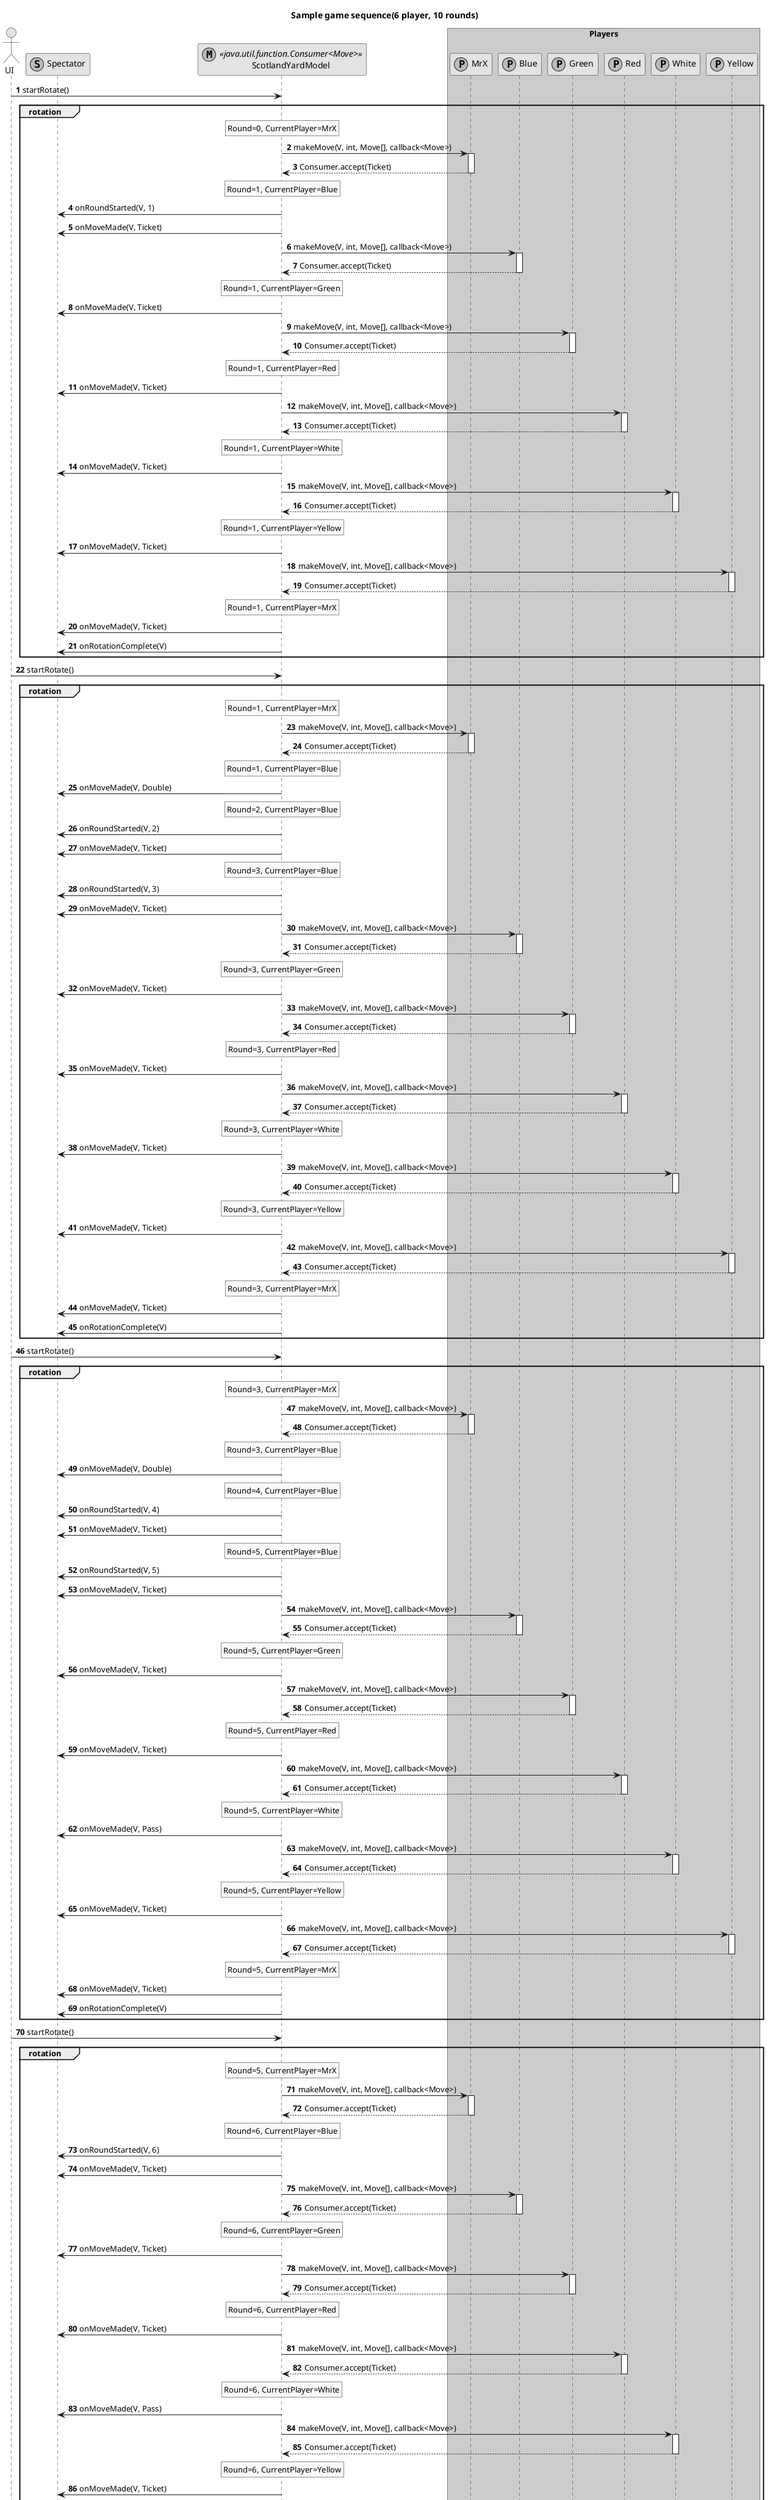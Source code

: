 @startuml

skinparam monochrome true
title Sample game sequence(6 player, 10 rounds)
legend right
Type legend
In package: uk.ac.bris.cs.scotlandyard.model
	S - interface Spectator
	M - class ScotlandYardModel
	V - class ScotlandYardView
	P - interface Player
endlegend

skinparam ParticipantPadding 0
actor UI
participant Spectator <<(S, #BBBBBB)>>
participant ScotlandYardModel <<(M, #BBBBBB) java.util.function.Consumer<Move> >>
box "Players" #LightBlue

	participant MrX <<(P, #BBBBBB)>>
	participant Blue <<(P, #BBBBBB)>>
	participant Green <<(P, #BBBBBB)>>
	participant Red <<(P, #BBBBBB)>>
	participant White <<(P, #BBBBBB)>>
	participant Yellow <<(P, #BBBBBB)>>
end box

autonumber

UI -> ScotlandYardModel : startRotate()
group rotation
rnote over ScotlandYardModel: Round=0, CurrentPlayer=MrX
ScotlandYardModel -> MrX: makeMove(V, int, Move[], callback<Move>)
activate MrX
	MrX-->ScotlandYardModel : Consumer.accept(Ticket)
deactivate MrX
rnote over ScotlandYardModel: Round=1, CurrentPlayer=Blue
ScotlandYardModel->Spectator: onRoundStarted(V, 1)
ScotlandYardModel->Spectator: onMoveMade(V, Ticket)
ScotlandYardModel -> Blue: makeMove(V, int, Move[], callback<Move>)
activate Blue
	Blue-->ScotlandYardModel : Consumer.accept(Ticket)
deactivate Blue
rnote over ScotlandYardModel: Round=1, CurrentPlayer=Green
ScotlandYardModel->Spectator: onMoveMade(V, Ticket)
ScotlandYardModel -> Green: makeMove(V, int, Move[], callback<Move>)
activate Green
	Green-->ScotlandYardModel : Consumer.accept(Ticket)
deactivate Green
rnote over ScotlandYardModel: Round=1, CurrentPlayer=Red
ScotlandYardModel->Spectator: onMoveMade(V, Ticket)
ScotlandYardModel -> Red: makeMove(V, int, Move[], callback<Move>)
activate Red
	Red-->ScotlandYardModel : Consumer.accept(Ticket)
deactivate Red
rnote over ScotlandYardModel: Round=1, CurrentPlayer=White
ScotlandYardModel->Spectator: onMoveMade(V, Ticket)
ScotlandYardModel -> White: makeMove(V, int, Move[], callback<Move>)
activate White
	White-->ScotlandYardModel : Consumer.accept(Ticket)
deactivate White
rnote over ScotlandYardModel: Round=1, CurrentPlayer=Yellow
ScotlandYardModel->Spectator: onMoveMade(V, Ticket)
ScotlandYardModel -> Yellow: makeMove(V, int, Move[], callback<Move>)
activate Yellow
	Yellow-->ScotlandYardModel : Consumer.accept(Ticket)
deactivate Yellow
rnote over ScotlandYardModel: Round=1, CurrentPlayer=MrX
ScotlandYardModel->Spectator: onMoveMade(V, Ticket)
ScotlandYardModel->Spectator: onRotationComplete(V)
end
UI -> ScotlandYardModel : startRotate()
group rotation
rnote over ScotlandYardModel: Round=1, CurrentPlayer=MrX
ScotlandYardModel -> MrX: makeMove(V, int, Move[], callback<Move>)
activate MrX
	MrX-->ScotlandYardModel : Consumer.accept(Ticket)
deactivate MrX
rnote over ScotlandYardModel: Round=1, CurrentPlayer=Blue
ScotlandYardModel->Spectator: onMoveMade(V, Double)
rnote over ScotlandYardModel: Round=2, CurrentPlayer=Blue
ScotlandYardModel->Spectator: onRoundStarted(V, 2)
ScotlandYardModel->Spectator: onMoveMade(V, Ticket)
rnote over ScotlandYardModel: Round=3, CurrentPlayer=Blue
ScotlandYardModel->Spectator: onRoundStarted(V, 3)
ScotlandYardModel->Spectator: onMoveMade(V, Ticket)
ScotlandYardModel -> Blue: makeMove(V, int, Move[], callback<Move>)
activate Blue
	Blue-->ScotlandYardModel : Consumer.accept(Ticket)
deactivate Blue
rnote over ScotlandYardModel: Round=3, CurrentPlayer=Green
ScotlandYardModel->Spectator: onMoveMade(V, Ticket)
ScotlandYardModel -> Green: makeMove(V, int, Move[], callback<Move>)
activate Green
	Green-->ScotlandYardModel : Consumer.accept(Ticket)
deactivate Green
rnote over ScotlandYardModel: Round=3, CurrentPlayer=Red
ScotlandYardModel->Spectator: onMoveMade(V, Ticket)
ScotlandYardModel -> Red: makeMove(V, int, Move[], callback<Move>)
activate Red
	Red-->ScotlandYardModel : Consumer.accept(Ticket)
deactivate Red
rnote over ScotlandYardModel: Round=3, CurrentPlayer=White
ScotlandYardModel->Spectator: onMoveMade(V, Ticket)
ScotlandYardModel -> White: makeMove(V, int, Move[], callback<Move>)
activate White
	White-->ScotlandYardModel : Consumer.accept(Ticket)
deactivate White
rnote over ScotlandYardModel: Round=3, CurrentPlayer=Yellow
ScotlandYardModel->Spectator: onMoveMade(V, Ticket)
ScotlandYardModel -> Yellow: makeMove(V, int, Move[], callback<Move>)
activate Yellow
	Yellow-->ScotlandYardModel : Consumer.accept(Ticket)
deactivate Yellow
rnote over ScotlandYardModel: Round=3, CurrentPlayer=MrX
ScotlandYardModel->Spectator: onMoveMade(V, Ticket)
ScotlandYardModel->Spectator: onRotationComplete(V)
end
UI -> ScotlandYardModel : startRotate()
group rotation
rnote over ScotlandYardModel: Round=3, CurrentPlayer=MrX
ScotlandYardModel -> MrX: makeMove(V, int, Move[], callback<Move>)
activate MrX
	MrX-->ScotlandYardModel : Consumer.accept(Ticket)
deactivate MrX
rnote over ScotlandYardModel: Round=3, CurrentPlayer=Blue
ScotlandYardModel->Spectator: onMoveMade(V, Double)
rnote over ScotlandYardModel: Round=4, CurrentPlayer=Blue
ScotlandYardModel->Spectator: onRoundStarted(V, 4)
ScotlandYardModel->Spectator: onMoveMade(V, Ticket)
rnote over ScotlandYardModel: Round=5, CurrentPlayer=Blue
ScotlandYardModel->Spectator: onRoundStarted(V, 5)
ScotlandYardModel->Spectator: onMoveMade(V, Ticket)
ScotlandYardModel -> Blue: makeMove(V, int, Move[], callback<Move>)
activate Blue
	Blue-->ScotlandYardModel : Consumer.accept(Ticket)
deactivate Blue
rnote over ScotlandYardModel: Round=5, CurrentPlayer=Green
ScotlandYardModel->Spectator: onMoveMade(V, Ticket)
ScotlandYardModel -> Green: makeMove(V, int, Move[], callback<Move>)
activate Green
	Green-->ScotlandYardModel : Consumer.accept(Ticket)
deactivate Green
rnote over ScotlandYardModel: Round=5, CurrentPlayer=Red
ScotlandYardModel->Spectator: onMoveMade(V, Ticket)
ScotlandYardModel -> Red: makeMove(V, int, Move[], callback<Move>)
activate Red
	Red-->ScotlandYardModel : Consumer.accept(Ticket)
deactivate Red
rnote over ScotlandYardModel: Round=5, CurrentPlayer=White
ScotlandYardModel->Spectator: onMoveMade(V, Pass)
ScotlandYardModel -> White: makeMove(V, int, Move[], callback<Move>)
activate White
	White-->ScotlandYardModel : Consumer.accept(Ticket)
deactivate White
rnote over ScotlandYardModel: Round=5, CurrentPlayer=Yellow
ScotlandYardModel->Spectator: onMoveMade(V, Ticket)
ScotlandYardModel -> Yellow: makeMove(V, int, Move[], callback<Move>)
activate Yellow
	Yellow-->ScotlandYardModel : Consumer.accept(Ticket)
deactivate Yellow
rnote over ScotlandYardModel: Round=5, CurrentPlayer=MrX
ScotlandYardModel->Spectator: onMoveMade(V, Ticket)
ScotlandYardModel->Spectator: onRotationComplete(V)
end
UI -> ScotlandYardModel : startRotate()
group rotation
rnote over ScotlandYardModel: Round=5, CurrentPlayer=MrX
ScotlandYardModel -> MrX: makeMove(V, int, Move[], callback<Move>)
activate MrX
	MrX-->ScotlandYardModel : Consumer.accept(Ticket)
deactivate MrX
rnote over ScotlandYardModel: Round=6, CurrentPlayer=Blue
ScotlandYardModel->Spectator: onRoundStarted(V, 6)
ScotlandYardModel->Spectator: onMoveMade(V, Ticket)
ScotlandYardModel -> Blue: makeMove(V, int, Move[], callback<Move>)
activate Blue
	Blue-->ScotlandYardModel : Consumer.accept(Ticket)
deactivate Blue
rnote over ScotlandYardModel: Round=6, CurrentPlayer=Green
ScotlandYardModel->Spectator: onMoveMade(V, Ticket)
ScotlandYardModel -> Green: makeMove(V, int, Move[], callback<Move>)
activate Green
	Green-->ScotlandYardModel : Consumer.accept(Ticket)
deactivate Green
rnote over ScotlandYardModel: Round=6, CurrentPlayer=Red
ScotlandYardModel->Spectator: onMoveMade(V, Ticket)
ScotlandYardModel -> Red: makeMove(V, int, Move[], callback<Move>)
activate Red
	Red-->ScotlandYardModel : Consumer.accept(Ticket)
deactivate Red
rnote over ScotlandYardModel: Round=6, CurrentPlayer=White
ScotlandYardModel->Spectator: onMoveMade(V, Pass)
ScotlandYardModel -> White: makeMove(V, int, Move[], callback<Move>)
activate White
	White-->ScotlandYardModel : Consumer.accept(Ticket)
deactivate White
rnote over ScotlandYardModel: Round=6, CurrentPlayer=Yellow
ScotlandYardModel->Spectator: onMoveMade(V, Ticket)
ScotlandYardModel -> Yellow: makeMove(V, int, Move[], callback<Move>)
activate Yellow
	Yellow-->ScotlandYardModel : Consumer.accept(Ticket)
deactivate Yellow
rnote over ScotlandYardModel: Round=6, CurrentPlayer=MrX
ScotlandYardModel->Spectator: onMoveMade(V, Ticket)
ScotlandYardModel->Spectator: onRotationComplete(V)
end
UI -> ScotlandYardModel : startRotate()
group rotation
rnote over ScotlandYardModel: Round=6, CurrentPlayer=MrX
ScotlandYardModel -> MrX: makeMove(V, int, Move[], callback<Move>)
activate MrX
	MrX-->ScotlandYardModel : Consumer.accept(Ticket)
deactivate MrX
rnote over ScotlandYardModel: Round=7, CurrentPlayer=Blue
ScotlandYardModel->Spectator: onRoundStarted(V, 7)
ScotlandYardModel->Spectator: onMoveMade(V, Ticket)
ScotlandYardModel -> Blue: makeMove(V, int, Move[], callback<Move>)
activate Blue
	Blue-->ScotlandYardModel : Consumer.accept(Ticket)
deactivate Blue
rnote over ScotlandYardModel: Round=7, CurrentPlayer=Green
ScotlandYardModel->Spectator: onMoveMade(V, Ticket)
ScotlandYardModel -> Green: makeMove(V, int, Move[], callback<Move>)
activate Green
	Green-->ScotlandYardModel : Consumer.accept(Ticket)
deactivate Green
rnote over ScotlandYardModel: Round=7, CurrentPlayer=Red
ScotlandYardModel->Spectator: onMoveMade(V, Ticket)
ScotlandYardModel -> Red: makeMove(V, int, Move[], callback<Move>)
activate Red
	Red-->ScotlandYardModel : Consumer.accept(Ticket)
deactivate Red
rnote over ScotlandYardModel: Round=7, CurrentPlayer=White
ScotlandYardModel->Spectator: onMoveMade(V, Pass)
ScotlandYardModel -> White: makeMove(V, int, Move[], callback<Move>)
activate White
	White-->ScotlandYardModel : Consumer.accept(Ticket)
deactivate White
rnote over ScotlandYardModel: Round=7, CurrentPlayer=Yellow
ScotlandYardModel->Spectator: onMoveMade(V, Ticket)
ScotlandYardModel -> Yellow: makeMove(V, int, Move[], callback<Move>)
activate Yellow
	Yellow-->ScotlandYardModel : Consumer.accept(Ticket)
deactivate Yellow
rnote over ScotlandYardModel: Round=7, CurrentPlayer=MrX
ScotlandYardModel->Spectator: onMoveMade(V, Ticket)
ScotlandYardModel->Spectator: onRotationComplete(V)
end
UI -> ScotlandYardModel : startRotate()
group rotation
rnote over ScotlandYardModel: Round=7, CurrentPlayer=MrX
ScotlandYardModel -> MrX: makeMove(V, int, Move[], callback<Move>)
activate MrX
	MrX-->ScotlandYardModel : Consumer.accept(Ticket)
deactivate MrX
rnote over ScotlandYardModel: Round=8, CurrentPlayer=Blue
ScotlandYardModel->Spectator: onRoundStarted(V, 8)
ScotlandYardModel->Spectator: onMoveMade(V, Ticket)
ScotlandYardModel -> Blue: makeMove(V, int, Move[], callback<Move>)
activate Blue
	Blue-->ScotlandYardModel : Consumer.accept(Ticket)
deactivate Blue
rnote over ScotlandYardModel: Round=8, CurrentPlayer=Green
ScotlandYardModel->Spectator: onMoveMade(V, Ticket)
ScotlandYardModel -> Green: makeMove(V, int, Move[], callback<Move>)
activate Green
	Green-->ScotlandYardModel : Consumer.accept(Ticket)
deactivate Green
rnote over ScotlandYardModel: Round=8, CurrentPlayer=Red
ScotlandYardModel->Spectator: onMoveMade(V, Ticket)
ScotlandYardModel -> Red: makeMove(V, int, Move[], callback<Move>)
activate Red
	Red-->ScotlandYardModel : Consumer.accept(Ticket)
deactivate Red
rnote over ScotlandYardModel: Round=8, CurrentPlayer=White
ScotlandYardModel->Spectator: onMoveMade(V, Pass)
ScotlandYardModel -> White: makeMove(V, int, Move[], callback<Move>)
activate White
	White-->ScotlandYardModel : Consumer.accept(Ticket)
deactivate White
rnote over ScotlandYardModel: Round=8, CurrentPlayer=Yellow
ScotlandYardModel->Spectator: onMoveMade(V, Ticket)
ScotlandYardModel -> Yellow: makeMove(V, int, Move[], callback<Move>)
activate Yellow
	Yellow-->ScotlandYardModel : Consumer.accept(Ticket)
deactivate Yellow
rnote over ScotlandYardModel: Round=8, CurrentPlayer=MrX
ScotlandYardModel->Spectator: onMoveMade(V, Ticket)
ScotlandYardModel->Spectator: onRotationComplete(V)
end
UI -> ScotlandYardModel : startRotate()
group rotation
rnote over ScotlandYardModel: Round=8, CurrentPlayer=MrX
ScotlandYardModel -> MrX: makeMove(V, int, Move[], callback<Move>)
activate MrX
	MrX-->ScotlandYardModel : Consumer.accept(Ticket)
deactivate MrX
rnote over ScotlandYardModel: Round=9, CurrentPlayer=Blue
ScotlandYardModel->Spectator: onRoundStarted(V, 9)
ScotlandYardModel->Spectator: onMoveMade(V, Ticket)
ScotlandYardModel -> Blue: makeMove(V, int, Move[], callback<Move>)
activate Blue
	Blue-->ScotlandYardModel : Consumer.accept(Ticket)
deactivate Blue
rnote over ScotlandYardModel: Round=9, CurrentPlayer=Green
ScotlandYardModel->Spectator: onMoveMade(V, Ticket)
ScotlandYardModel -> Green: makeMove(V, int, Move[], callback<Move>)
activate Green
	Green-->ScotlandYardModel : Consumer.accept(Ticket)
deactivate Green
rnote over ScotlandYardModel: Round=9, CurrentPlayer=Red
ScotlandYardModel->Spectator: onMoveMade(V, Ticket)
ScotlandYardModel -> Red: makeMove(V, int, Move[], callback<Move>)
activate Red
	Red-->ScotlandYardModel : Consumer.accept(Ticket)
deactivate Red
rnote over ScotlandYardModel: Round=9, CurrentPlayer=White
ScotlandYardModel->Spectator: onMoveMade(V, Pass)
ScotlandYardModel -> White: makeMove(V, int, Move[], callback<Move>)
activate White
	White-->ScotlandYardModel : Consumer.accept(Ticket)
deactivate White
rnote over ScotlandYardModel: Round=9, CurrentPlayer=Yellow
ScotlandYardModel->Spectator: onMoveMade(V, Ticket)
ScotlandYardModel -> Yellow: makeMove(V, int, Move[], callback<Move>)
activate Yellow
	Yellow-->ScotlandYardModel : Consumer.accept(Ticket)
deactivate Yellow
rnote over ScotlandYardModel: Round=9, CurrentPlayer=MrX
ScotlandYardModel->Spectator: onMoveMade(V, Ticket)
ScotlandYardModel->Spectator: onRotationComplete(V)
end
UI -> ScotlandYardModel : startRotate()
group rotation
rnote over ScotlandYardModel: Round=9, CurrentPlayer=MrX
ScotlandYardModel -> MrX: makeMove(V, int, Move[], callback<Move>)
activate MrX
	MrX-->ScotlandYardModel : Consumer.accept(Ticket)
deactivate MrX
rnote over ScotlandYardModel: Round=10, CurrentPlayer=Blue
ScotlandYardModel->Spectator: onRoundStarted(V, 10)
ScotlandYardModel->Spectator: onMoveMade(V, Ticket)
ScotlandYardModel -> Blue: makeMove(V, int, Move[], callback<Move>)
activate Blue
	Blue-->ScotlandYardModel : Consumer.accept(Ticket)
deactivate Blue
rnote over ScotlandYardModel: Round=10, CurrentPlayer=Green
ScotlandYardModel->Spectator: onMoveMade(V, Ticket)
ScotlandYardModel->Spectator: onGameOver(V, [MrX,Blue,Green,Red,White,Yellow])
rnote over ScotlandYardModel: Round=10, CurrentPlayer=Green, GameOver=true
end
@enduml